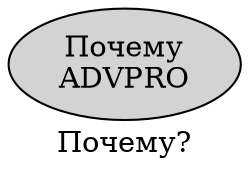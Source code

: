 digraph SENTENCE_1395 {
	graph [label="Почему?"]
	node [style=filled]
		0 [label="Почему
ADVPRO" color="" fillcolor=lightgray penwidth=1 shape=ellipse]
}